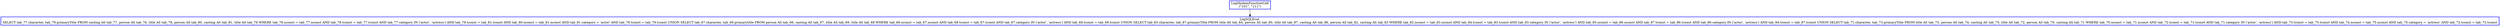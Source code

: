digraph  g{
node [shape=rectangle, color=black, fontcolor=black, style=bold]
0 [label="LogSkolemFunctionCall
(\"{0}\", \"{1}\")" , color = blue] ; 
1 [label="LogSQLEval 
SELECT tab_77.character, tab_79.primaryTitle FROM casting AS tab_77, person AS tab_76, title AS tab_78, person AS tab_80, casting AS tab_81, title AS tab_79 WHERE tab_76.nconst = tab_77.nconst AND tab_78.tconst = tab_77.tconst AND tab_77.category IN ('actor', 'actress') AND tab_79.tconst = tab_81.tconst AND tab_80.nconst = tab_81.nconst AND tab_81.category = 'actor' AND tab_78.tconst = tab_79.tconst UNION SELECT tab_67.character, tab_69.primarytitle FROM person AS tab_66, casting AS tab_67, title AS tab_69, title AS tab_68 WHERE tab_66.nconst = tab_67.nconst AND tab_68.tconst = tab_67.tconst AND tab_67.category IN ('actor', 'actress') AND tab_68.tconst = tab_69.tconst UNION SELECT tab_83.character, tab_87.primaryTitle FROM title AS tab_84, person AS tab_85, title AS tab_87, casting AS tab_86, person AS tab_82, casting AS tab_83 WHERE tab_82.nconst = tab_83.nconst AND tab_84.tconst = tab_83.tconst AND tab_83.category IN ('actor', 'actress') AND tab_85.nconst = tab_86.nconst AND tab_87.tconst = tab_86.tconst AND tab_86.category IN ('actor', 'actress') AND tab_84.tconst = tab_87.tconst UNION SELECT tab_71.character, tab_73.primaryTitle FROM title AS tab_73, person AS tab_74, casting AS tab_75, title AS tab_72, person AS tab_70, casting AS tab_71 WHERE tab_70.nconst = tab_71.nconst AND tab_72.tconst = tab_71.tconst AND tab_71.category IN ('actor', 'actress') AND tab_73.tconst = tab_75.tconst AND tab_74.nconst = tab_75.nconst AND tab_75.category = 'actress' AND tab_72.tconst = tab_73.tconst", color = blue] ; 
0 -> 1 ; 
}

